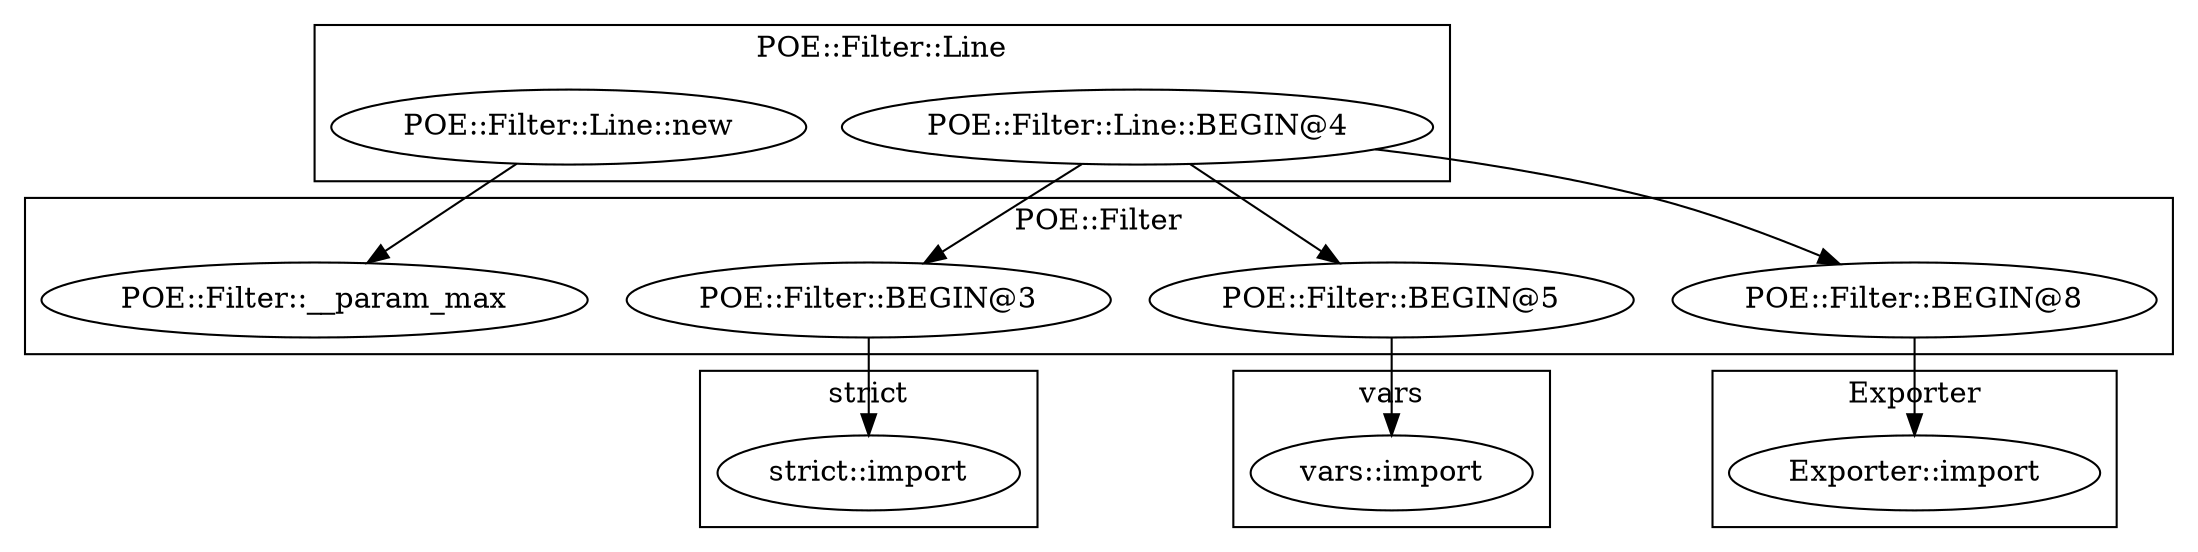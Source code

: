 digraph {
graph [overlap=false]
subgraph cluster_Exporter {
	label="Exporter";
	"Exporter::import";
}
subgraph cluster_POE_Filter {
	label="POE::Filter";
	"POE::Filter::BEGIN@3";
	"POE::Filter::BEGIN@5";
	"POE::Filter::__param_max";
	"POE::Filter::BEGIN@8";
}
subgraph cluster_vars {
	label="vars";
	"vars::import";
}
subgraph cluster_POE_Filter_Line {
	label="POE::Filter::Line";
	"POE::Filter::Line::new";
	"POE::Filter::Line::BEGIN@4";
}
subgraph cluster_strict {
	label="strict";
	"strict::import";
}
"POE::Filter::BEGIN@8" -> "Exporter::import";
"POE::Filter::BEGIN@3" -> "strict::import";
"POE::Filter::Line::BEGIN@4" -> "POE::Filter::BEGIN@3";
"POE::Filter::BEGIN@5" -> "vars::import";
"POE::Filter::Line::new" -> "POE::Filter::__param_max";
"POE::Filter::Line::BEGIN@4" -> "POE::Filter::BEGIN@5";
"POE::Filter::Line::BEGIN@4" -> "POE::Filter::BEGIN@8";
}
